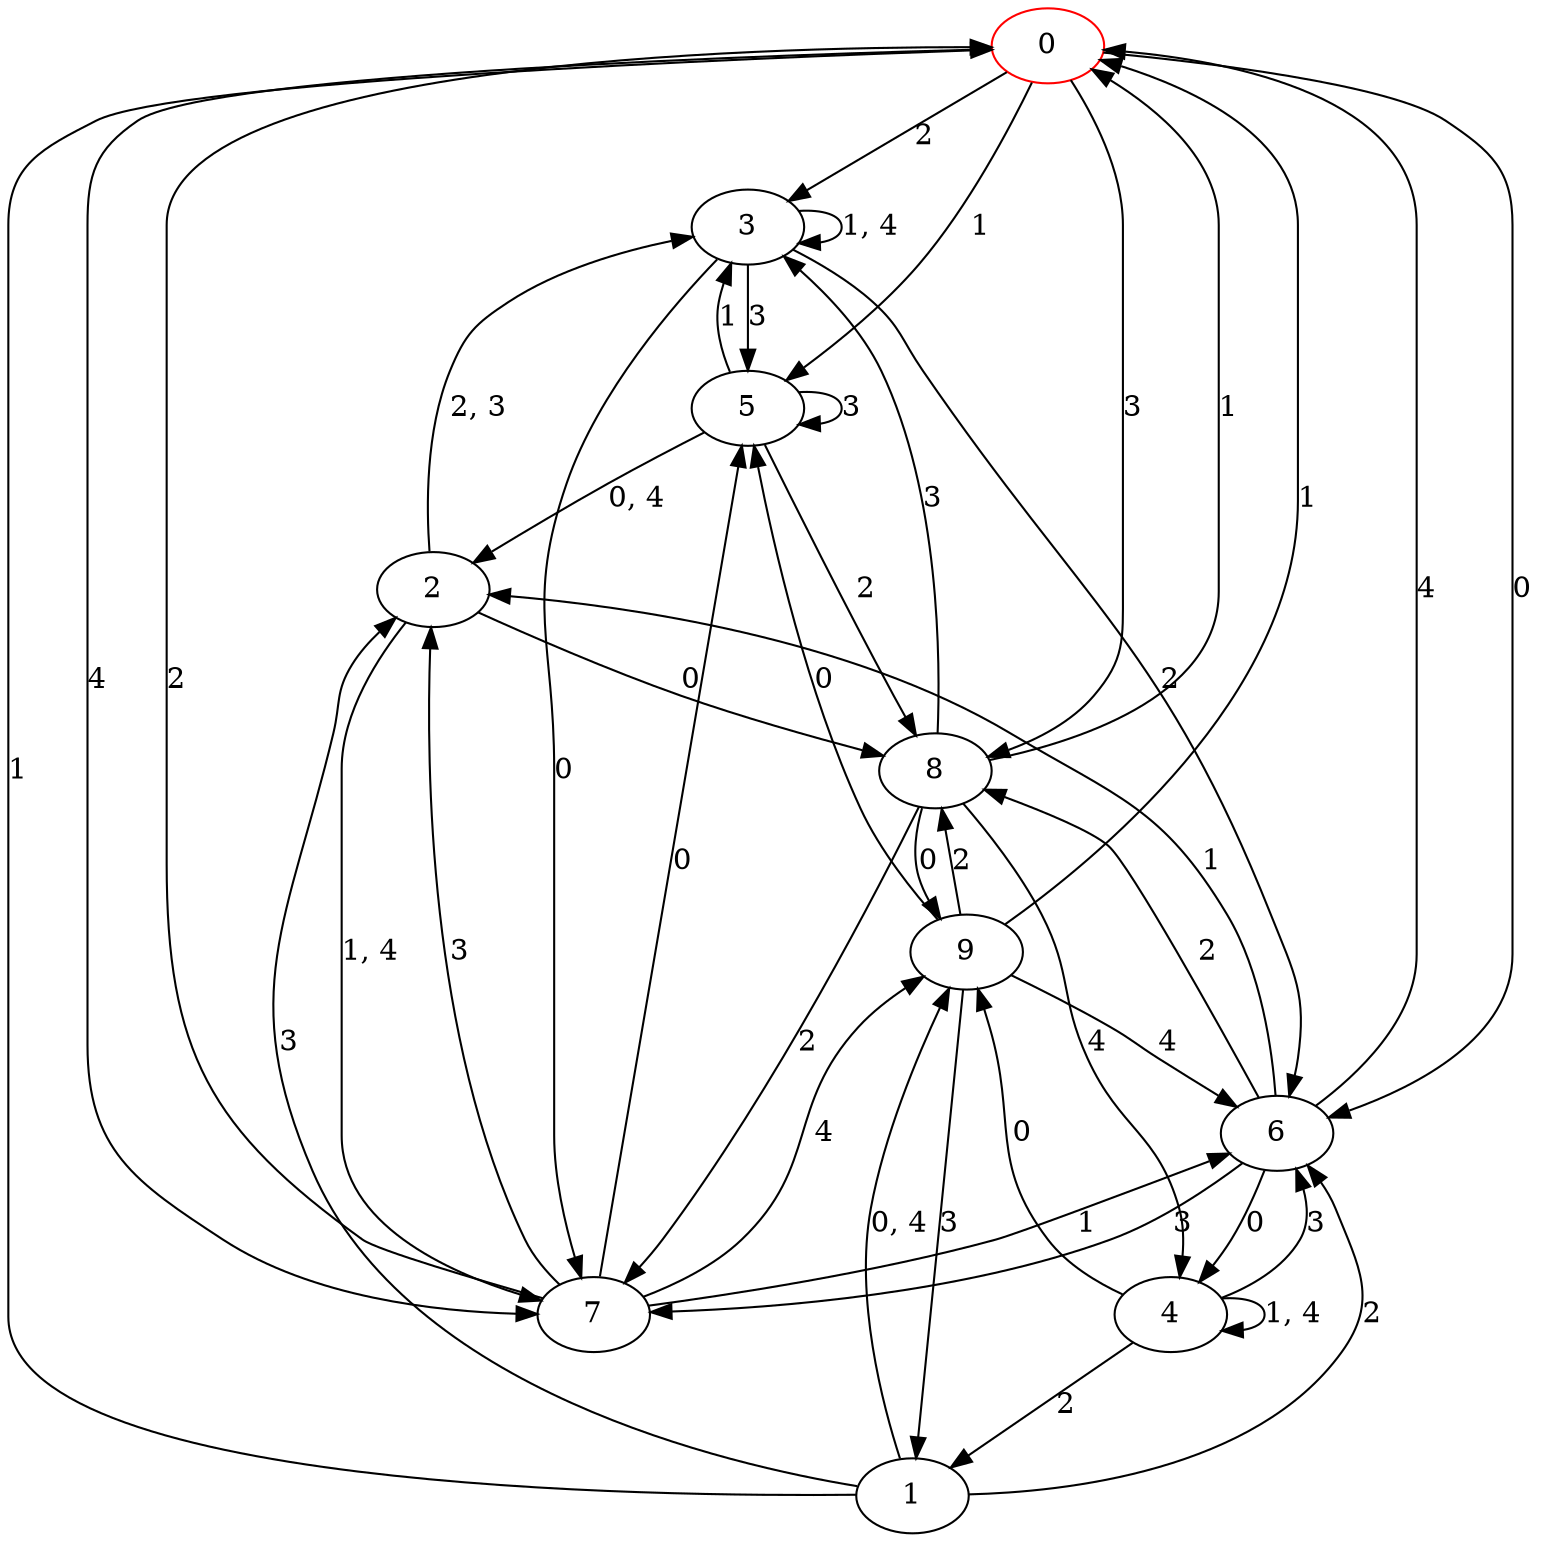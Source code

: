 digraph g {
0 [label= "0"] [color="red"];
1 [label= "1"];
2 [label= "2"];
3 [label= "3"];
4 [label= "4"];
5 [label= "5"];
6 [label= "6"];
7 [label= "7"];
8 [label= "8"];
9 [label= "9"];
0 -> 6[label= "0"];
0 -> 5[label= "1"];
0 -> 3[label= "2"];
0 -> 8[label= "3"];
0 -> 7[label= "4"];
1 -> 0[label= "1"];
1 -> 6[label= "2"];
1 -> 2[label= "3"];
2 -> 8[label= "0"];
3 -> 7[label= "0"];
3 -> 6[label= "2"];
3 -> 5[label= "3"];
4 -> 9[label= "0"];
4 -> 1[label= "2"];
4 -> 6[label= "3"];
5 -> 3[label= "1"];
5 -> 8[label= "2"];
5 -> 5[label= "3"];
6 -> 4[label= "0"];
6 -> 2[label= "1"];
6 -> 8[label= "2"];
6 -> 7[label= "3"];
6 -> 0[label= "4"];
7 -> 5[label= "0"];
7 -> 6[label= "1"];
7 -> 0[label= "2"];
7 -> 2[label= "3"];
7 -> 9[label= "4"];
8 -> 9[label= "0"];
8 -> 0[label= "1"];
8 -> 7[label= "2"];
8 -> 3[label= "3"];
8 -> 4[label= "4"];
9 -> 5[label= "0"];
9 -> 0[label= "1"];
9 -> 8[label= "2"];
9 -> 1[label= "3"];
9 -> 6[label= "4"];
1 -> 9[label= "0, 4"];
2 -> 7[label= "1, 4"];
2 -> 3[label= "2, 3"];
3 -> 3[label= "1, 4"];
4 -> 4[label= "1, 4"];
5 -> 2[label= "0, 4"];
}
